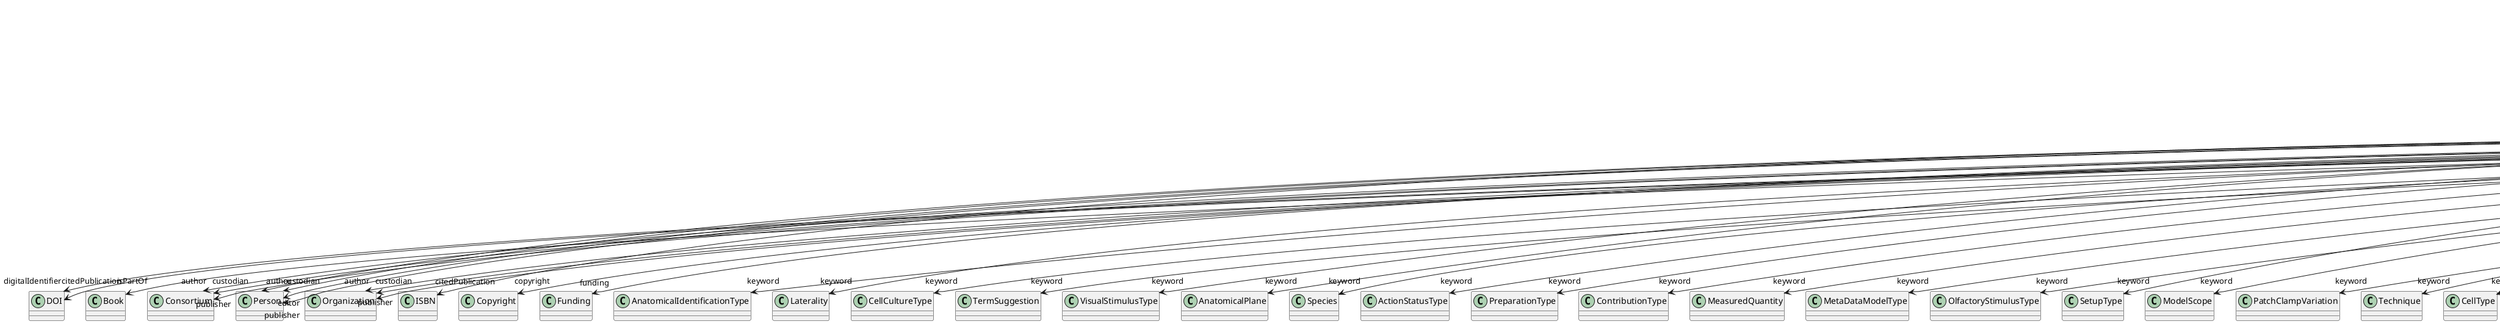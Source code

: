 @startuml
class Chapter {
+digitalIdentifier
+isPartOf
+pagination
+abstract
+author
+citedPublication
+copyright
+creationDate
+custodian
+editor
+funding
+IRI
+keyword
+license
+modificationDate
+name
+publicationDate
+publisher
+versionIdentifier

}
Chapter -d-> "digitalIdentifier" DOI
Chapter -d-> "isPartOf" Book
Chapter -d-> "author" Consortium
Chapter -d-> "author" Person
Chapter -d-> "author" Organization
Chapter -d-> "citedPublication" DOI
Chapter -d-> "citedPublication" ISBN
Chapter -d-> "copyright" Copyright
Chapter -d-> "custodian" Consortium
Chapter -d-> "custodian" Person
Chapter -d-> "custodian" Organization
Chapter -d-> "editor" Person
Chapter -d-> "funding" Funding
Chapter -d-> "keyword" AnatomicalIdentificationType
Chapter -d-> "keyword" Laterality
Chapter -d-> "keyword" CellCultureType
Chapter -d-> "keyword" TermSuggestion
Chapter -d-> "keyword" VisualStimulusType
Chapter -d-> "keyword" AnatomicalPlane
Chapter -d-> "keyword" Species
Chapter -d-> "keyword" ActionStatusType
Chapter -d-> "keyword" PreparationType
Chapter -d-> "keyword" ContributionType
Chapter -d-> "keyword" MeasuredQuantity
Chapter -d-> "keyword" MetaDataModelType
Chapter -d-> "keyword" OlfactoryStimulusType
Chapter -d-> "keyword" SetupType
Chapter -d-> "keyword" ModelScope
Chapter -d-> "keyword" PatchClampVariation
Chapter -d-> "keyword" Technique
Chapter -d-> "keyword" CellType
Chapter -d-> "keyword" Language
Chapter -d-> "keyword" CriteriaQualityType
Chapter -d-> "keyword" Handedness
Chapter -d-> "keyword" OrganismSubstance
Chapter -d-> "keyword" TypeOfUncertainty
Chapter -d-> "keyword" GeneticStrainType
Chapter -d-> "keyword" CranialWindowConstructionType
Chapter -d-> "keyword" Service
Chapter -d-> "keyword" SemanticDataType
Chapter -d-> "keyword" Organ
Chapter -d-> "keyword" Terminology
Chapter -d-> "keyword" SubjectAttribute
Chapter -d-> "keyword" Disease
Chapter -d-> "keyword" AtlasType
Chapter -d-> "keyword" FileUsageRole
Chapter -d-> "keyword" AnatomicalAxesOrientation
Chapter -d-> "keyword" AnnotationType
Chapter -d-> "keyword" Colormap
Chapter -d-> "keyword" OrganismSystem
Chapter -d-> "keyword" CranialWindowReinforcementType
Chapter -d-> "keyword" OperatingSystem
Chapter -d-> "keyword" TissueSampleAttribute
Chapter -d-> "keyword" AgeCategory
Chapter -d-> "keyword" EducationalLevel
Chapter -d-> "keyword" TissueSampleType
Chapter -d-> "keyword" AnalysisTechnique
Chapter -d-> "keyword" DataType
Chapter -d-> "keyword" BiologicalOrder
Chapter -d-> "keyword" StimulationTechnique
Chapter -d-> "keyword" UBERONParcellation
Chapter -d-> "keyword" DifferenceMeasure
Chapter -d-> "keyword" ModelAbstractionLevel
Chapter -d-> "keyword" SoftwareApplicationCategory
Chapter -d-> "keyword" DeviceType
Chapter -d-> "keyword" QualitativeOverlap
Chapter -d-> "keyword" ExperimentalApproach
Chapter -d-> "keyword" FileRepositoryType
Chapter -d-> "keyword" BiologicalSex
Chapter -d-> "keyword" ElectricalStimulusType
Chapter -d-> "keyword" AnnotationCriteriaType
Chapter -d-> "keyword" UnitOfMeasurement
Chapter -d-> "keyword" MolecularEntity
Chapter -d-> "keyword" GustatoryStimulusType
Chapter -d-> "keyword" SoftwareFeature
Chapter -d-> "keyword" AuditoryStimulusType
Chapter -d-> "keyword" StimulationApproach
Chapter -d-> "keyword" TactileStimulusType
Chapter -d-> "keyword" FileBundleGrouping
Chapter -d-> "keyword" SubcellularEntity
Chapter -d-> "keyword" EthicsAssessment
Chapter -d-> "keyword" ChemicalMixtureType
Chapter -d-> "keyword" OperatingDevice
Chapter -d-> "keyword" OpticalStimulusType
Chapter -d-> "keyword" ProductAccessibility
Chapter -d-> "keyword" BreedingType
Chapter -d-> "keyword" LearningResourceType
Chapter -d-> "keyword" DiseaseModel
Chapter -d-> "keyword" ProgrammingLanguage
Chapter -d-> "license" License
Chapter -d-> "publisher" Consortium
Chapter -d-> "publisher" Person
Chapter -d-> "publisher" Organization

@enduml